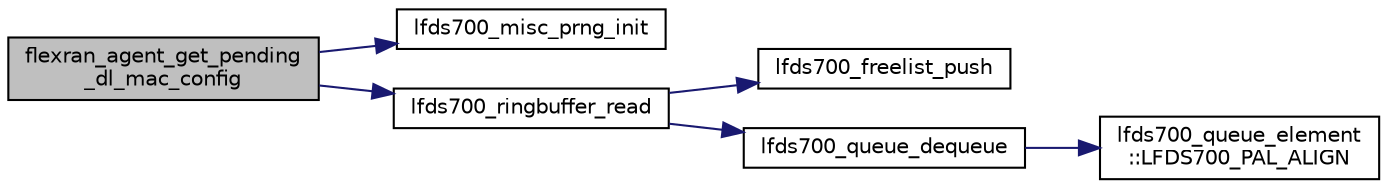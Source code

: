 digraph "flexran_agent_get_pending_dl_mac_config"
{
 // LATEX_PDF_SIZE
  edge [fontname="Helvetica",fontsize="10",labelfontname="Helvetica",labelfontsize="10"];
  node [fontname="Helvetica",fontsize="10",shape=record];
  rankdir="LR";
  Node1 [label="flexran_agent_get_pending\l_dl_mac_config",height=0.2,width=0.4,color="black", fillcolor="grey75", style="filled", fontcolor="black",tooltip="Provide to the scheduler a pending dl_mac_config message."];
  Node1 -> Node2 [color="midnightblue",fontsize="10",style="solid",fontname="Helvetica"];
  Node2 [label="lfds700_misc_prng_init",height=0.2,width=0.4,color="black", fillcolor="white", style="filled",URL="$lfds700__misc_8h.html#a7e04616cfdaac388cf2490d78fb4ea70",tooltip=" "];
  Node1 -> Node3 [color="midnightblue",fontsize="10",style="solid",fontname="Helvetica"];
  Node3 [label="lfds700_ringbuffer_read",height=0.2,width=0.4,color="black", fillcolor="white", style="filled",URL="$lfds700__ringbuffer_8h.html#aadcf10a53d6b40fd06a952883f40c8d4",tooltip=" "];
  Node3 -> Node4 [color="midnightblue",fontsize="10",style="solid",fontname="Helvetica"];
  Node4 [label="lfds700_freelist_push",height=0.2,width=0.4,color="black", fillcolor="white", style="filled",URL="$lfds700__freelist_8h.html#a9539c8a047c96fa79ca53e5815233d64",tooltip=" "];
  Node3 -> Node5 [color="midnightblue",fontsize="10",style="solid",fontname="Helvetica"];
  Node5 [label="lfds700_queue_dequeue",height=0.2,width=0.4,color="black", fillcolor="white", style="filled",URL="$lfds700__queue_8h.html#a82df4f760736daa2fd8eed50cb5e5f19",tooltip=" "];
  Node5 -> Node6 [color="midnightblue",fontsize="10",style="solid",fontname="Helvetica"];
  Node6 [label="lfds700_queue_element\l::LFDS700_PAL_ALIGN",height=0.2,width=0.4,color="black", fillcolor="white", style="filled",URL="$structlfds700__queue__element.html#a487d9218b8b7b915384587f0f87bf557",tooltip=" "];
}
